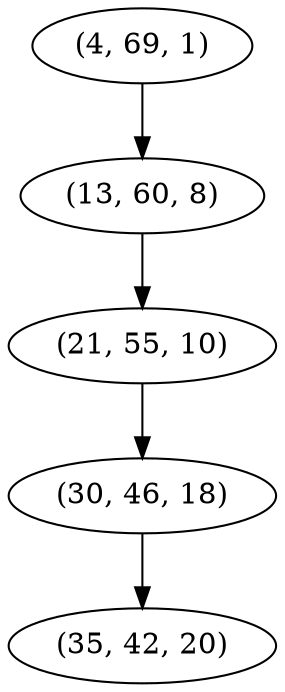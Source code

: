 digraph tree {
    "(4, 69, 1)";
    "(13, 60, 8)";
    "(21, 55, 10)";
    "(30, 46, 18)";
    "(35, 42, 20)";
    "(4, 69, 1)" -> "(13, 60, 8)";
    "(13, 60, 8)" -> "(21, 55, 10)";
    "(21, 55, 10)" -> "(30, 46, 18)";
    "(30, 46, 18)" -> "(35, 42, 20)";
}
